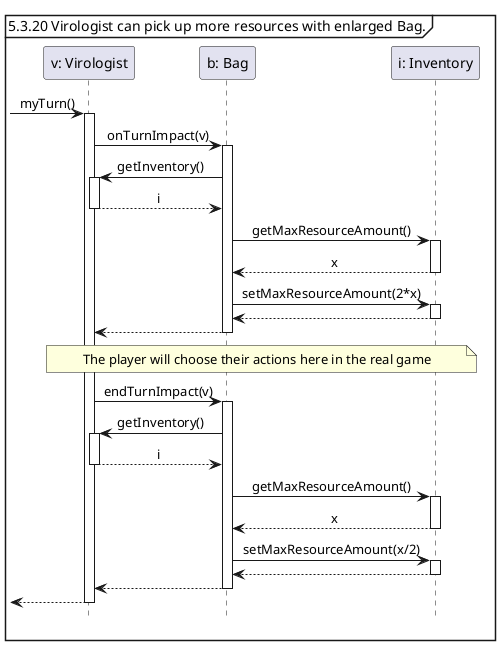 @startuml
'https://plantuml.com/sequence-diagram
hide footbox
skinparam sequenceMessageAlign center

mainframe 5.3.20 Virologist can pick up more resources with enlarged Bag.

participant "v: Virologist" as v
participant "b: Bag" as b
participant "i: Inventory" as i
'#Todo itt voltak változások, meg a komm diagrammon is kéne

-> v ++ : myTurn()
    v -> b ++ : onTurnImpact(v)
        b -> v ++ : getInventory()
        return i
        b -> i ++ : getMaxResourceAmount()
        return x
        b -> i ++ : setMaxResourceAmount(2*x)
        return
    return

    note across : The player will choose their actions here in the real game

    v -> b ++ : endTurnImpact(v)
            b -> v ++ : getInventory()
            return i
            b -> i ++ : getMaxResourceAmount()
            return x
            b -> i ++ : setMaxResourceAmount(x/2)
            return
        return
return
@enduml